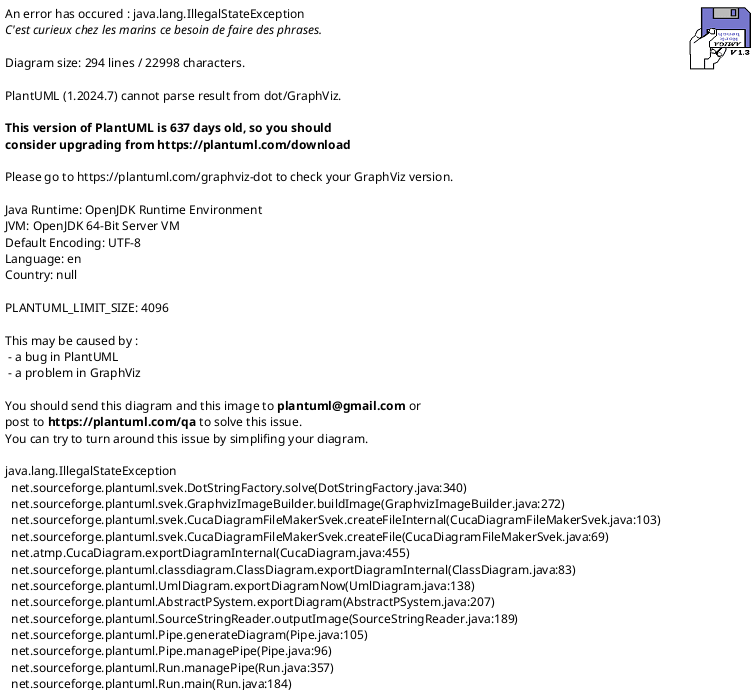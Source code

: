 @startuml
'https://plantuml.com/class-diagram

' GENERATE CLASS DIAGRAM ===========
' Generator       : it.brunasti.java.diagrammer.ClassDiagrammer
' Path            : [/Users/paolo/Work/Tadaah/fp-backend-hiring-service/build/classes/java/main/com/freelanceplaza/hiringservice/entities]
' Java Files Path : [/Users/paolo/Work/Tadaah/fp-backend-hiring-service/src/main/java/com/freelanceplaza/hiringservice/entities/]
' Configuration   : [/Users/paolo/IdeaProjects/mine/java-diagrammer/temp/tadaah/config.json]
' Generated at    : Thu Feb 20 18:12:52 CET 2025
'
'   Stat infos    :
'       Files : [58]
'       Lines : [1085]
'     Classes : [58]
'     Methods : [666]
'      Fields : [525]



' CLASSES =======
class com.freelanceplaza.hiringservice.entities.QDocumentTypeEntity
class com.freelanceplaza.hiringservice.entities.FreelancerProposal
class com.freelanceplaza.hiringservice.entities.QShift
class com.freelanceplaza.hiringservice.entities.Shift$ShiftBuilder
class com.freelanceplaza.hiringservice.entities.QFavoriteLocationFreelancer
class com.freelanceplaza.hiringservice.entities.PrkRecord
class com.freelanceplaza.hiringservice.entities.QDocument
class com.freelanceplaza.hiringservice.entities.QM2MToken
class com.freelanceplaza.hiringservice.entities.QFreelancerLocationExclusions
class com.freelanceplaza.hiringservice.entities.Config
class com.freelanceplaza.hiringservice.entities.ShiftCancellationReason
class com.freelanceplaza.hiringservice.entities.QFreelancerProposal
class com.freelanceplaza.hiringservice.entities.HireCancellation
class com.freelanceplaza.hiringservice.entities.HireCancellationReason
class com.freelanceplaza.hiringservice.entities.Organization
class com.freelanceplaza.hiringservice.entities.Invoice
class com.freelanceplaza.hiringservice.entities.QHireApproval
class com.freelanceplaza.hiringservice.entities.DocumentTypeEntity
class com.freelanceplaza.hiringservice.entities.QApplication
class com.freelanceplaza.hiringservice.entities.QInvoiceFile
class com.freelanceplaza.hiringservice.entities.HireApproval
class com.freelanceplaza.hiringservice.entities.M2MToken$M2MTokenBuilder
class com.freelanceplaza.hiringservice.entities.User
class com.freelanceplaza.hiringservice.entities.M2MToken
class com.freelanceplaza.hiringservice.entities.LocationGroup
class com.freelanceplaza.hiringservice.entities.AssignmentAgreement
class com.freelanceplaza.hiringservice.entities.Shift
class com.freelanceplaza.hiringservice.entities.ApplicationRejection
class com.freelanceplaza.hiringservice.entities.Application
class com.freelanceplaza.hiringservice.entities.QLocation
class com.freelanceplaza.hiringservice.entities.Hire$HireBuilder
class com.freelanceplaza.hiringservice.entities.Application$ApplicationBuilder
class com.freelanceplaza.hiringservice.entities.QApplicationRejection
class com.freelanceplaza.hiringservice.entities.QShiftCancellation
class com.freelanceplaza.hiringservice.entities.QUser
class com.freelanceplaza.hiringservice.entities.Function
class com.freelanceplaza.hiringservice.entities.QInvoice
class com.freelanceplaza.hiringservice.entities.ShiftCancellation
class com.freelanceplaza.hiringservice.entities.QPrkRecord
class com.freelanceplaza.hiringservice.entities.FreelancerLocationExclusions
class com.freelanceplaza.hiringservice.entities.FavoriteLocationFreelancer
class com.freelanceplaza.hiringservice.entities.InvoiceFile
class com.freelanceplaza.hiringservice.entities.QFunction
class com.freelanceplaza.hiringservice.entities.QHireCancellationReason
class com.freelanceplaza.hiringservice.entities.Compensation
class com.freelanceplaza.hiringservice.entities.QAssignmentAgreement
class com.freelanceplaza.hiringservice.entities.QShiftCancellationReason
class com.freelanceplaza.hiringservice.entities.QHire
class com.freelanceplaza.hiringservice.entities.QCompensation
class com.freelanceplaza.hiringservice.entities.Hire
class com.freelanceplaza.hiringservice.entities.QOrganization
class com.freelanceplaza.hiringservice.entities.PrkRecordHistory
class com.freelanceplaza.hiringservice.entities.Document
class com.freelanceplaza.hiringservice.entities.QPrkRecordHistory
class com.freelanceplaza.hiringservice.entities.Location
class com.freelanceplaza.hiringservice.entities.QConfig
class com.freelanceplaza.hiringservice.entities.QHireCancellation
class com.freelanceplaza.hiringservice.entities.QLocationGroup

' INHERITANCES =======

' IMPLEMENT INTERFACE =======

' FIELDS =======
com.freelanceplaza.hiringservice.entities.FreelancerProposal --> com.freelanceplaza.hiringservice.entities.Hire
com.freelanceplaza.hiringservice.entities.Shift$ShiftBuilder --> com.freelanceplaza.hiringservice.enums.ShiftStatus
com.freelanceplaza.hiringservice.entities.Shift$ShiftBuilder --> com.freelanceplaza.hiringservice.enums.HiringRule
com.freelanceplaza.hiringservice.entities.Shift$ShiftBuilder --> com.freelanceplaza.hiringservice.enums.SelectionRule
com.freelanceplaza.hiringservice.entities.Shift$ShiftBuilder --> com.freelanceplaza.hiringservice.entities.ShiftCancellation
com.freelanceplaza.hiringservice.entities.Shift$ShiftBuilder --> com.freelanceplaza.hiringservice.entities.Function
com.freelanceplaza.hiringservice.entities.Shift$ShiftBuilder --> com.freelanceplaza.hiringservice.entities.LocationGroup
com.freelanceplaza.hiringservice.entities.PrkRecord --> com.freelanceplaza.hiringservice.entities.User
com.freelanceplaza.hiringservice.entities.PrkRecord --> com.freelanceplaza.hiringservice.entities.Organization
com.freelanceplaza.hiringservice.entities.Config --> com.freelanceplaza.hiringservice.enums.ConfigCodes
com.freelanceplaza.hiringservice.entities.HireCancellation --> com.freelanceplaza.hiringservice.enums.CancellationType
com.freelanceplaza.hiringservice.entities.HireCancellation --> com.freelanceplaza.hiringservice.entities.HireCancellationReason
com.freelanceplaza.hiringservice.entities.HireCancellation --> com.freelanceplaza.hiringservice.entities.Hire
com.freelanceplaza.hiringservice.entities.HireCancellationReason --> com.freelanceplaza.hiringservice.enums.HireCancellationReasonType
com.freelanceplaza.hiringservice.entities.Invoice --> com.freelanceplaza.commons.fpcommons.enums.Currency
com.freelanceplaza.hiringservice.entities.DocumentTypeEntity --> com.freelanceplaza.commons.fpcommons.sync.documents.DocumentType
com.freelanceplaza.hiringservice.entities.HireApproval --> com.freelanceplaza.hiringservice.entities.LocationGroup
com.freelanceplaza.hiringservice.entities.HireApproval --> com.freelanceplaza.hiringservice.enums.HireApprovalSource
com.freelanceplaza.hiringservice.entities.HireApproval --> com.freelanceplaza.hiringservice.enums.HireApprovalStatus
com.freelanceplaza.hiringservice.entities.HireApproval --> com.freelanceplaza.hiringservice.entities.Hire
com.freelanceplaza.hiringservice.entities.User --> com.freelanceplaza.commons.fpcommons.sync.users.UserType
com.freelanceplaza.hiringservice.entities.User --> com.freelanceplaza.commons.fpcommons.sync.users.Status
com.freelanceplaza.hiringservice.entities.User --> com.freelanceplaza.commons.fpcommons.sync.organizations.OnboardingStatus
com.freelanceplaza.hiringservice.entities.LocationGroup --> com.freelanceplaza.hiringservice.entities.Location
com.freelanceplaza.hiringservice.entities.AssignmentAgreement --> com.freelanceplaza.hiringservice.entities.Hire
com.freelanceplaza.hiringservice.entities.Shift --> com.freelanceplaza.hiringservice.enums.ShiftStatus
com.freelanceplaza.hiringservice.entities.Shift --> com.freelanceplaza.hiringservice.enums.HiringRule
com.freelanceplaza.hiringservice.entities.Shift --> com.freelanceplaza.hiringservice.enums.SelectionRule
com.freelanceplaza.hiringservice.entities.Shift --> com.freelanceplaza.hiringservice.entities.ShiftCancellation
com.freelanceplaza.hiringservice.entities.Shift --> com.freelanceplaza.hiringservice.entities.Function
com.freelanceplaza.hiringservice.entities.Shift --> com.freelanceplaza.hiringservice.entities.LocationGroup
com.freelanceplaza.hiringservice.entities.ApplicationRejection --> com.freelanceplaza.hiringservice.enums.ApplicationRejectionReason
com.freelanceplaza.hiringservice.entities.ApplicationRejection --> com.freelanceplaza.hiringservice.entities.Application
com.freelanceplaza.hiringservice.entities.Application --> com.freelanceplaza.hiringservice.entities.Shift
com.freelanceplaza.hiringservice.entities.Application --> com.freelanceplaza.hiringservice.enums.ApplicationStatus
com.freelanceplaza.hiringservice.entities.Application --> com.freelanceplaza.hiringservice.entities.ApplicationRejection
com.freelanceplaza.hiringservice.entities.Hire$HireBuilder --> com.freelanceplaza.hiringservice.entities.Shift
com.freelanceplaza.hiringservice.entities.Hire$HireBuilder --> com.freelanceplaza.hiringservice.enums.HireStatus
com.freelanceplaza.hiringservice.entities.Hire$HireBuilder --> com.freelanceplaza.hiringservice.entities.FreelancerProposal
com.freelanceplaza.hiringservice.entities.Hire$HireBuilder --> com.freelanceplaza.hiringservice.entities.HireApproval
com.freelanceplaza.hiringservice.entities.Hire$HireBuilder --> com.freelanceplaza.hiringservice.entities.HireCancellation
com.freelanceplaza.hiringservice.entities.Hire$HireBuilder --> com.freelanceplaza.hiringservice.entities.AssignmentAgreement
com.freelanceplaza.hiringservice.entities.Hire$HireBuilder --> com.freelanceplaza.hiringservice.entities.Invoice
com.freelanceplaza.hiringservice.entities.Application$ApplicationBuilder --> com.freelanceplaza.hiringservice.entities.Shift
com.freelanceplaza.hiringservice.entities.Application$ApplicationBuilder --> com.freelanceplaza.hiringservice.enums.ApplicationStatus
com.freelanceplaza.hiringservice.entities.Application$ApplicationBuilder --> com.freelanceplaza.hiringservice.entities.ApplicationRejection
com.freelanceplaza.hiringservice.entities.ShiftCancellation --> com.freelanceplaza.hiringservice.enums.CancellationType
com.freelanceplaza.hiringservice.entities.ShiftCancellation --> com.freelanceplaza.hiringservice.entities.ShiftCancellationReason
com.freelanceplaza.hiringservice.entities.ShiftCancellation --> com.freelanceplaza.hiringservice.entities.Shift
com.freelanceplaza.hiringservice.entities.FreelancerLocationExclusions --> com.freelanceplaza.hiringservice.dtos.common.LocationFreelancerId
com.freelanceplaza.hiringservice.entities.FavoriteLocationFreelancer --> com.freelanceplaza.hiringservice.dtos.common.LocationFreelancerId
com.freelanceplaza.hiringservice.entities.InvoiceFile --> com.freelanceplaza.invoices.enums.InvoiceBucketReference
com.freelanceplaza.hiringservice.entities.Hire --> com.freelanceplaza.hiringservice.entities.Shift
com.freelanceplaza.hiringservice.entities.Hire --> com.freelanceplaza.hiringservice.enums.HireStatus
com.freelanceplaza.hiringservice.entities.Hire --> com.freelanceplaza.hiringservice.entities.FreelancerProposal
com.freelanceplaza.hiringservice.entities.Hire --> com.freelanceplaza.hiringservice.entities.HireApproval
com.freelanceplaza.hiringservice.entities.Hire --> com.freelanceplaza.hiringservice.entities.HireCancellation
com.freelanceplaza.hiringservice.entities.Hire --> com.freelanceplaza.hiringservice.entities.AssignmentAgreement
com.freelanceplaza.hiringservice.entities.Hire --> com.freelanceplaza.hiringservice.entities.Invoice
com.freelanceplaza.hiringservice.entities.PrkRecordHistory --> com.freelanceplaza.hiringservice.enums.Action
com.freelanceplaza.hiringservice.entities.Document --> com.freelanceplaza.hiringservice.entities.DocumentTypeEntity
com.freelanceplaza.hiringservice.entities.Location --> com.freelanceplaza.hiringservice.entities.Organization
com.freelanceplaza.hiringservice.entities.Location --> com.freelanceplaza.commons.fpcommons.sync.locations.LocationStatus

' USES =======
com.freelanceplaza.hiringservice.entities.FreelancerProposal ..> com.freelanceplaza.hiringservice.entities.Hire
com.freelanceplaza.hiringservice.entities.FreelancerProposal ..> com.freelanceplaza.hiringservice.entities.FreelancerProposal
com.freelanceplaza.hiringservice.entities.Shift$ShiftBuilder ..> com.freelanceplaza.hiringservice.entities.Shift$ShiftBuilder
com.freelanceplaza.hiringservice.entities.Shift$ShiftBuilder ..> com.freelanceplaza.hiringservice.enums.ShiftStatus
com.freelanceplaza.hiringservice.entities.Shift$ShiftBuilder ..> com.freelanceplaza.hiringservice.enums.HiringRule
com.freelanceplaza.hiringservice.entities.Shift$ShiftBuilder ..> com.freelanceplaza.hiringservice.enums.SelectionRule
com.freelanceplaza.hiringservice.entities.Shift$ShiftBuilder ..> com.freelanceplaza.hiringservice.entities.ShiftCancellation
com.freelanceplaza.hiringservice.entities.Shift$ShiftBuilder ..> com.freelanceplaza.hiringservice.entities.Function
com.freelanceplaza.hiringservice.entities.Shift$ShiftBuilder ..> com.freelanceplaza.hiringservice.entities.LocationGroup
com.freelanceplaza.hiringservice.entities.Shift$ShiftBuilder ..> com.freelanceplaza.hiringservice.entities.Shift
com.freelanceplaza.hiringservice.entities.PrkRecord ..> com.freelanceplaza.hiringservice.entities.User
com.freelanceplaza.hiringservice.entities.PrkRecord ..> com.freelanceplaza.hiringservice.entities.Organization
com.freelanceplaza.hiringservice.entities.PrkRecord ..> com.freelanceplaza.hiringservice.entities.PrkRecord
com.freelanceplaza.hiringservice.entities.Config ..> com.freelanceplaza.hiringservice.enums.ConfigCodes
com.freelanceplaza.hiringservice.entities.Config ..> com.freelanceplaza.hiringservice.entities.Config
com.freelanceplaza.hiringservice.entities.ShiftCancellationReason ..> com.freelanceplaza.hiringservice.entities.ShiftCancellationReason
com.freelanceplaza.hiringservice.entities.HireCancellation ..> com.freelanceplaza.hiringservice.enums.CancellationType
com.freelanceplaza.hiringservice.entities.HireCancellation ..> com.freelanceplaza.hiringservice.entities.HireCancellationReason
com.freelanceplaza.hiringservice.entities.HireCancellation ..> com.freelanceplaza.hiringservice.entities.Hire
com.freelanceplaza.hiringservice.entities.HireCancellation ..> com.freelanceplaza.hiringservice.entities.HireCancellation
com.freelanceplaza.hiringservice.entities.HireCancellationReason ..> com.freelanceplaza.hiringservice.enums.HireCancellationReasonType
com.freelanceplaza.hiringservice.entities.HireCancellationReason ..> com.freelanceplaza.hiringservice.entities.HireCancellationReason
com.freelanceplaza.hiringservice.entities.Organization ..> com.freelanceplaza.hiringservice.entities.Organization
com.freelanceplaza.hiringservice.entities.Invoice ..> com.freelanceplaza.commons.fpcommons.enums.Currency
com.freelanceplaza.hiringservice.entities.Invoice ..> com.freelanceplaza.hiringservice.entities.Invoice
com.freelanceplaza.hiringservice.entities.DocumentTypeEntity ..> com.freelanceplaza.commons.fpcommons.sync.documents.DocumentType
com.freelanceplaza.hiringservice.entities.DocumentTypeEntity ..> com.freelanceplaza.hiringservice.entities.DocumentTypeEntity
com.freelanceplaza.hiringservice.entities.HireApproval ..> com.freelanceplaza.hiringservice.entities.LocationGroup
com.freelanceplaza.hiringservice.entities.HireApproval ..> com.freelanceplaza.hiringservice.enums.HireApprovalSource
com.freelanceplaza.hiringservice.entities.HireApproval ..> com.freelanceplaza.hiringservice.enums.HireApprovalStatus
com.freelanceplaza.hiringservice.entities.HireApproval ..> com.freelanceplaza.hiringservice.entities.Hire
com.freelanceplaza.hiringservice.entities.HireApproval ..> com.freelanceplaza.hiringservice.entities.HireApproval
com.freelanceplaza.hiringservice.entities.M2MToken$M2MTokenBuilder ..> com.freelanceplaza.hiringservice.entities.M2MToken$M2MTokenBuilder
com.freelanceplaza.hiringservice.entities.M2MToken$M2MTokenBuilder ..> com.freelanceplaza.hiringservice.entities.M2MToken
com.freelanceplaza.hiringservice.entities.User ..> com.freelanceplaza.commons.fpcommons.sync.users.UserType
com.freelanceplaza.hiringservice.entities.User ..> com.freelanceplaza.commons.fpcommons.sync.users.Status
com.freelanceplaza.hiringservice.entities.User ..> com.freelanceplaza.commons.fpcommons.sync.organizations.OnboardingStatus
com.freelanceplaza.hiringservice.entities.User ..> com.freelanceplaza.hiringservice.entities.User
com.freelanceplaza.hiringservice.entities.M2MToken ..> com.freelanceplaza.hiringservice.entities.M2MToken$M2MTokenBuilder
com.freelanceplaza.hiringservice.entities.M2MToken ..> com.freelanceplaza.hiringservice.entities.M2MToken
com.freelanceplaza.hiringservice.entities.LocationGroup ..> com.freelanceplaza.hiringservice.entities.Location
com.freelanceplaza.hiringservice.entities.LocationGroup ..> com.freelanceplaza.hiringservice.entities.LocationGroup
com.freelanceplaza.hiringservice.entities.AssignmentAgreement ..> com.freelanceplaza.hiringservice.entities.Hire
com.freelanceplaza.hiringservice.entities.AssignmentAgreement ..> com.freelanceplaza.hiringservice.entities.AssignmentAgreement
com.freelanceplaza.hiringservice.entities.Shift ..> com.freelanceplaza.hiringservice.entities.Shift$ShiftBuilder
com.freelanceplaza.hiringservice.entities.Shift ..> com.freelanceplaza.hiringservice.enums.ShiftStatus
com.freelanceplaza.hiringservice.entities.Shift ..> com.freelanceplaza.hiringservice.enums.HiringRule
com.freelanceplaza.hiringservice.entities.Shift ..> com.freelanceplaza.hiringservice.enums.SelectionRule
com.freelanceplaza.hiringservice.entities.Shift ..> com.freelanceplaza.hiringservice.entities.ShiftCancellation
com.freelanceplaza.hiringservice.entities.Shift ..> com.freelanceplaza.hiringservice.entities.Function
com.freelanceplaza.hiringservice.entities.Shift ..> com.freelanceplaza.hiringservice.entities.LocationGroup
com.freelanceplaza.hiringservice.entities.Shift ..> com.freelanceplaza.hiringservice.entities.Shift
com.freelanceplaza.hiringservice.entities.ApplicationRejection ..> com.freelanceplaza.hiringservice.enums.ApplicationRejectionReason
com.freelanceplaza.hiringservice.entities.ApplicationRejection ..> com.freelanceplaza.hiringservice.entities.Application
com.freelanceplaza.hiringservice.entities.ApplicationRejection ..> com.freelanceplaza.hiringservice.entities.ApplicationRejection
com.freelanceplaza.hiringservice.entities.Application ..> com.freelanceplaza.hiringservice.entities.Application$ApplicationBuilder
com.freelanceplaza.hiringservice.entities.Application ..> com.freelanceplaza.hiringservice.entities.Shift
com.freelanceplaza.hiringservice.entities.Application ..> com.freelanceplaza.hiringservice.enums.ApplicationStatus
com.freelanceplaza.hiringservice.entities.Application ..> com.freelanceplaza.hiringservice.entities.ApplicationRejection
com.freelanceplaza.hiringservice.entities.Application ..> com.freelanceplaza.hiringservice.entities.Application
com.freelanceplaza.hiringservice.entities.Hire$HireBuilder ..> com.freelanceplaza.hiringservice.entities.Hire$HireBuilder
com.freelanceplaza.hiringservice.entities.Hire$HireBuilder ..> com.freelanceplaza.hiringservice.entities.Shift
com.freelanceplaza.hiringservice.entities.Hire$HireBuilder ..> com.freelanceplaza.hiringservice.enums.HireStatus
com.freelanceplaza.hiringservice.entities.Hire$HireBuilder ..> com.freelanceplaza.hiringservice.entities.FreelancerProposal
com.freelanceplaza.hiringservice.entities.Hire$HireBuilder ..> com.freelanceplaza.hiringservice.entities.HireApproval
com.freelanceplaza.hiringservice.entities.Hire$HireBuilder ..> com.freelanceplaza.hiringservice.entities.HireCancellation
com.freelanceplaza.hiringservice.entities.Hire$HireBuilder ..> com.freelanceplaza.hiringservice.entities.AssignmentAgreement
com.freelanceplaza.hiringservice.entities.Hire$HireBuilder ..> com.freelanceplaza.hiringservice.entities.Invoice
com.freelanceplaza.hiringservice.entities.Hire$HireBuilder ..> com.freelanceplaza.hiringservice.entities.Hire
com.freelanceplaza.hiringservice.entities.Application$ApplicationBuilder ..> com.freelanceplaza.hiringservice.entities.Application$ApplicationBuilder
com.freelanceplaza.hiringservice.entities.Application$ApplicationBuilder ..> com.freelanceplaza.hiringservice.entities.Shift
com.freelanceplaza.hiringservice.entities.Application$ApplicationBuilder ..> com.freelanceplaza.hiringservice.enums.ApplicationStatus
com.freelanceplaza.hiringservice.entities.Application$ApplicationBuilder ..> com.freelanceplaza.hiringservice.entities.ApplicationRejection
com.freelanceplaza.hiringservice.entities.Application$ApplicationBuilder ..> com.freelanceplaza.hiringservice.entities.Application
com.freelanceplaza.hiringservice.entities.Function ..> com.freelanceplaza.hiringservice.entities.Function
com.freelanceplaza.hiringservice.entities.ShiftCancellation ..> com.freelanceplaza.hiringservice.enums.CancellationType
com.freelanceplaza.hiringservice.entities.ShiftCancellation ..> com.freelanceplaza.hiringservice.entities.ShiftCancellationReason
com.freelanceplaza.hiringservice.entities.ShiftCancellation ..> com.freelanceplaza.hiringservice.entities.Shift
com.freelanceplaza.hiringservice.entities.ShiftCancellation ..> com.freelanceplaza.hiringservice.entities.ShiftCancellation
com.freelanceplaza.hiringservice.entities.FreelancerLocationExclusions ..> com.freelanceplaza.hiringservice.dtos.common.LocationFreelancerId
com.freelanceplaza.hiringservice.entities.FreelancerLocationExclusions ..> com.freelanceplaza.hiringservice.entities.FreelancerLocationExclusions
com.freelanceplaza.hiringservice.entities.FavoriteLocationFreelancer ..> com.freelanceplaza.hiringservice.dtos.common.LocationFreelancerId
com.freelanceplaza.hiringservice.entities.FavoriteLocationFreelancer ..> com.freelanceplaza.hiringservice.entities.FavoriteLocationFreelancer
com.freelanceplaza.hiringservice.entities.InvoiceFile ..> com.freelanceplaza.invoices.enums.InvoiceBucketReference
com.freelanceplaza.hiringservice.entities.InvoiceFile ..> com.freelanceplaza.hiringservice.entities.InvoiceFile
com.freelanceplaza.hiringservice.entities.Compensation ..> com.freelanceplaza.hiringservice.entities.Compensation
com.freelanceplaza.hiringservice.entities.Hire ..> com.freelanceplaza.hiringservice.entities.Hire$HireBuilder
com.freelanceplaza.hiringservice.entities.Hire ..> com.freelanceplaza.hiringservice.entities.Shift
com.freelanceplaza.hiringservice.entities.Hire ..> com.freelanceplaza.hiringservice.enums.HireStatus
com.freelanceplaza.hiringservice.entities.Hire ..> com.freelanceplaza.hiringservice.entities.FreelancerProposal
com.freelanceplaza.hiringservice.entities.Hire ..> com.freelanceplaza.hiringservice.entities.HireApproval
com.freelanceplaza.hiringservice.entities.Hire ..> com.freelanceplaza.hiringservice.entities.HireCancellation
com.freelanceplaza.hiringservice.entities.Hire ..> com.freelanceplaza.hiringservice.entities.AssignmentAgreement
com.freelanceplaza.hiringservice.entities.Hire ..> com.freelanceplaza.hiringservice.entities.Invoice
com.freelanceplaza.hiringservice.entities.Hire ..> com.freelanceplaza.hiringservice.entities.Hire
com.freelanceplaza.hiringservice.entities.PrkRecordHistory ..> com.freelanceplaza.hiringservice.enums.Action
com.freelanceplaza.hiringservice.entities.PrkRecordHistory ..> com.freelanceplaza.hiringservice.entities.PrkRecordHistory
com.freelanceplaza.hiringservice.entities.Document ..> com.freelanceplaza.hiringservice.entities.DocumentTypeEntity
com.freelanceplaza.hiringservice.entities.Document ..> com.freelanceplaza.hiringservice.entities.Document
com.freelanceplaza.hiringservice.entities.Location ..> com.freelanceplaza.hiringservice.entities.Organization
com.freelanceplaza.hiringservice.entities.Location ..> com.freelanceplaza.commons.fpcommons.sync.locations.LocationStatus
com.freelanceplaza.hiringservice.entities.Location ..> com.freelanceplaza.hiringservice.entities.Location

' IMPORTS =======
' Java Files Path : /Users/paolo/Work/Tadaah/fp-backend-hiring-service/src/main/java/com/freelanceplaza/hiringservice/entities/
' com.freelanceplaza.hiringservice.entities.QDocumentTypeEntity

' com.freelanceplaza.hiringservice.entities.FreelancerProposal

' com.freelanceplaza.hiringservice.entities.QShift

' com.freelanceplaza.hiringservice.entities.Shift$ShiftBuilder

' com.freelanceplaza.hiringservice.entities.QFavoriteLocationFreelancer

' com.freelanceplaza.hiringservice.entities.PrkRecord

' com.freelanceplaza.hiringservice.entities.QDocument

' com.freelanceplaza.hiringservice.entities.QM2MToken

' com.freelanceplaza.hiringservice.entities.QFreelancerLocationExclusions

' com.freelanceplaza.hiringservice.entities.Config

' com.freelanceplaza.hiringservice.entities.ShiftCancellationReason

' com.freelanceplaza.hiringservice.entities.QFreelancerProposal

' com.freelanceplaza.hiringservice.entities.HireCancellation

' com.freelanceplaza.hiringservice.entities.HireCancellationReason

' com.freelanceplaza.hiringservice.entities.Organization

' com.freelanceplaza.hiringservice.entities.Invoice

' com.freelanceplaza.hiringservice.entities.QHireApproval

' com.freelanceplaza.hiringservice.entities.DocumentTypeEntity

' com.freelanceplaza.hiringservice.entities.QApplication

' com.freelanceplaza.hiringservice.entities.QInvoiceFile

' com.freelanceplaza.hiringservice.entities.HireApproval

' com.freelanceplaza.hiringservice.entities.M2MToken$M2MTokenBuilder

' com.freelanceplaza.hiringservice.entities.User

' com.freelanceplaza.hiringservice.entities.M2MToken

' com.freelanceplaza.hiringservice.entities.LocationGroup

' com.freelanceplaza.hiringservice.entities.AssignmentAgreement

' com.freelanceplaza.hiringservice.entities.Shift

' com.freelanceplaza.hiringservice.entities.ApplicationRejection

' com.freelanceplaza.hiringservice.entities.Application

' com.freelanceplaza.hiringservice.entities.QLocation

' com.freelanceplaza.hiringservice.entities.Hire$HireBuilder

' com.freelanceplaza.hiringservice.entities.Application$ApplicationBuilder

' com.freelanceplaza.hiringservice.entities.QApplicationRejection

' com.freelanceplaza.hiringservice.entities.QShiftCancellation

' com.freelanceplaza.hiringservice.entities.QUser

' com.freelanceplaza.hiringservice.entities.Function

' com.freelanceplaza.hiringservice.entities.QInvoice

' com.freelanceplaza.hiringservice.entities.ShiftCancellation

' com.freelanceplaza.hiringservice.entities.QPrkRecord

' com.freelanceplaza.hiringservice.entities.FreelancerLocationExclusions

' com.freelanceplaza.hiringservice.entities.FavoriteLocationFreelancer

' com.freelanceplaza.hiringservice.entities.InvoiceFile

' com.freelanceplaza.hiringservice.entities.QFunction

' com.freelanceplaza.hiringservice.entities.QHireCancellationReason

' com.freelanceplaza.hiringservice.entities.Compensation

' com.freelanceplaza.hiringservice.entities.QAssignmentAgreement

' com.freelanceplaza.hiringservice.entities.QShiftCancellationReason

' com.freelanceplaza.hiringservice.entities.QHire

' com.freelanceplaza.hiringservice.entities.QCompensation

' com.freelanceplaza.hiringservice.entities.Hire

' com.freelanceplaza.hiringservice.entities.QOrganization

' com.freelanceplaza.hiringservice.entities.PrkRecordHistory

' com.freelanceplaza.hiringservice.entities.Document

' com.freelanceplaza.hiringservice.entities.QPrkRecordHistory

' com.freelanceplaza.hiringservice.entities.Location

' com.freelanceplaza.hiringservice.entities.QConfig

' com.freelanceplaza.hiringservice.entities.QHireCancellation

' com.freelanceplaza.hiringservice.entities.QLocationGroup



@enduml
